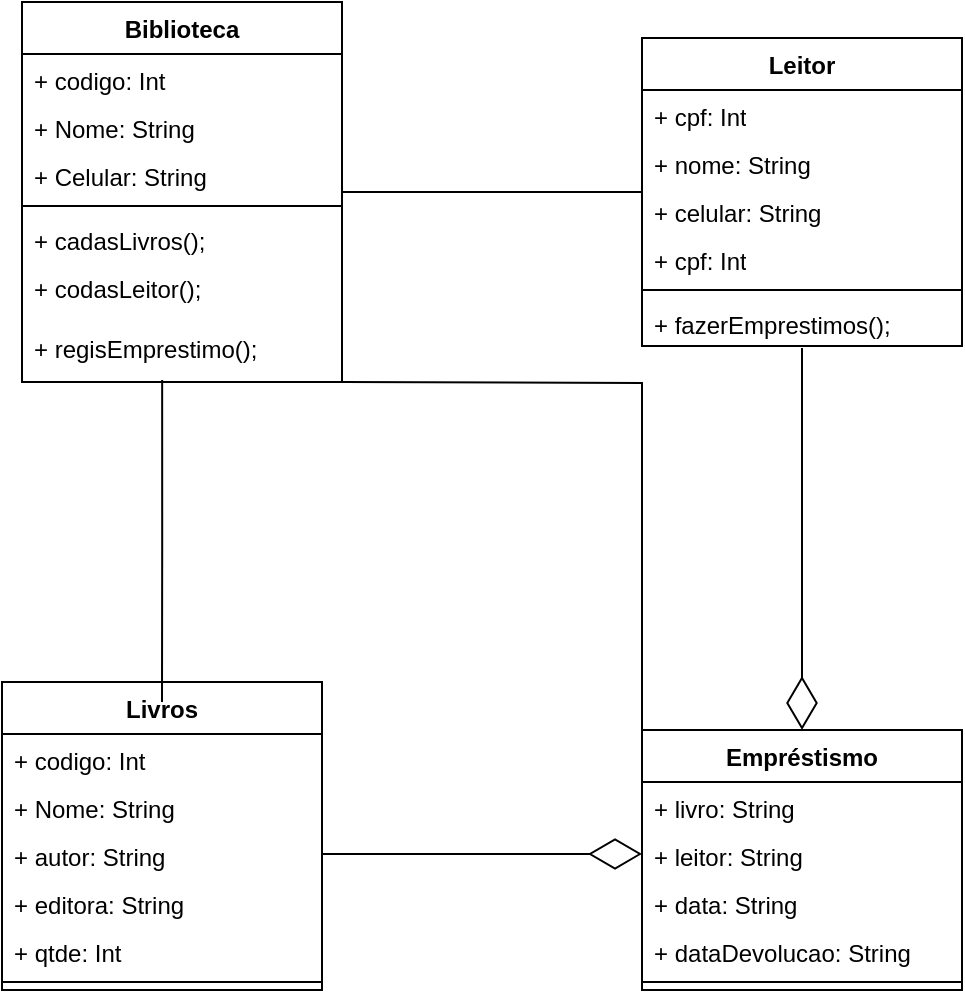 <mxfile version="28.1.2">
  <diagram name="Página-1" id="_cx9fYupTpqdHyy4ySHQ">
    <mxGraphModel dx="1141" dy="658" grid="1" gridSize="10" guides="1" tooltips="1" connect="1" arrows="1" fold="1" page="1" pageScale="1" pageWidth="827" pageHeight="1169" math="0" shadow="0">
      <root>
        <mxCell id="0" />
        <mxCell id="1" parent="0" />
        <mxCell id="spHaujpmcXpkw8RPPU0o-3" value="Biblioteca" style="swimlane;fontStyle=1;align=center;verticalAlign=top;childLayout=stackLayout;horizontal=1;startSize=26;horizontalStack=0;resizeParent=1;resizeParentMax=0;resizeLast=0;collapsible=1;marginBottom=0;whiteSpace=wrap;html=1;" vertex="1" parent="1">
          <mxGeometry x="70" y="280" width="160" height="190" as="geometry" />
        </mxCell>
        <mxCell id="spHaujpmcXpkw8RPPU0o-4" value="+ codigo: Int" style="text;strokeColor=none;fillColor=none;align=left;verticalAlign=top;spacingLeft=4;spacingRight=4;overflow=hidden;rotatable=0;points=[[0,0.5],[1,0.5]];portConstraint=eastwest;whiteSpace=wrap;html=1;" vertex="1" parent="spHaujpmcXpkw8RPPU0o-3">
          <mxGeometry y="26" width="160" height="24" as="geometry" />
        </mxCell>
        <mxCell id="spHaujpmcXpkw8RPPU0o-5" value="+ Nome: String" style="text;strokeColor=none;fillColor=none;align=left;verticalAlign=top;spacingLeft=4;spacingRight=4;overflow=hidden;rotatable=0;points=[[0,0.5],[1,0.5]];portConstraint=eastwest;whiteSpace=wrap;html=1;" vertex="1" parent="spHaujpmcXpkw8RPPU0o-3">
          <mxGeometry y="50" width="160" height="24" as="geometry" />
        </mxCell>
        <mxCell id="spHaujpmcXpkw8RPPU0o-6" value="+ Celular: String" style="text;strokeColor=none;fillColor=none;align=left;verticalAlign=top;spacingLeft=4;spacingRight=4;overflow=hidden;rotatable=0;points=[[0,0.5],[1,0.5]];portConstraint=eastwest;whiteSpace=wrap;html=1;" vertex="1" parent="spHaujpmcXpkw8RPPU0o-3">
          <mxGeometry y="74" width="160" height="24" as="geometry" />
        </mxCell>
        <mxCell id="spHaujpmcXpkw8RPPU0o-7" value="" style="line;strokeWidth=1;fillColor=none;align=left;verticalAlign=middle;spacingTop=-1;spacingLeft=3;spacingRight=3;rotatable=0;labelPosition=right;points=[];portConstraint=eastwest;strokeColor=inherit;" vertex="1" parent="spHaujpmcXpkw8RPPU0o-3">
          <mxGeometry y="98" width="160" height="8" as="geometry" />
        </mxCell>
        <mxCell id="spHaujpmcXpkw8RPPU0o-8" value="+ cadasLivros();" style="text;strokeColor=none;fillColor=none;align=left;verticalAlign=top;spacingLeft=4;spacingRight=4;overflow=hidden;rotatable=0;points=[[0,0.5],[1,0.5]];portConstraint=eastwest;whiteSpace=wrap;html=1;" vertex="1" parent="spHaujpmcXpkw8RPPU0o-3">
          <mxGeometry y="106" width="160" height="24" as="geometry" />
        </mxCell>
        <mxCell id="spHaujpmcXpkw8RPPU0o-19" value="+ codasLeitor();" style="text;strokeColor=none;fillColor=none;align=left;verticalAlign=top;spacingLeft=4;spacingRight=4;overflow=hidden;rotatable=0;points=[[0,0.5],[1,0.5]];portConstraint=eastwest;whiteSpace=wrap;html=1;" vertex="1" parent="spHaujpmcXpkw8RPPU0o-3">
          <mxGeometry y="130" width="160" height="30" as="geometry" />
        </mxCell>
        <mxCell id="spHaujpmcXpkw8RPPU0o-9" value="+ regisEmprestimo();" style="text;strokeColor=none;fillColor=none;align=left;verticalAlign=top;spacingLeft=4;spacingRight=4;overflow=hidden;rotatable=0;points=[[0,0.5],[1,0.5]];portConstraint=eastwest;whiteSpace=wrap;html=1;" vertex="1" parent="spHaujpmcXpkw8RPPU0o-3">
          <mxGeometry y="160" width="160" height="30" as="geometry" />
        </mxCell>
        <mxCell id="spHaujpmcXpkw8RPPU0o-10" value="Leitor" style="swimlane;fontStyle=1;align=center;verticalAlign=top;childLayout=stackLayout;horizontal=1;startSize=26;horizontalStack=0;resizeParent=1;resizeParentMax=0;resizeLast=0;collapsible=1;marginBottom=0;whiteSpace=wrap;html=1;" vertex="1" parent="1">
          <mxGeometry x="380" y="298" width="160" height="154" as="geometry" />
        </mxCell>
        <mxCell id="spHaujpmcXpkw8RPPU0o-50" value="+ cpf: Int" style="text;strokeColor=none;fillColor=none;align=left;verticalAlign=top;spacingLeft=4;spacingRight=4;overflow=hidden;rotatable=0;points=[[0,0.5],[1,0.5]];portConstraint=eastwest;whiteSpace=wrap;html=1;" vertex="1" parent="spHaujpmcXpkw8RPPU0o-10">
          <mxGeometry y="26" width="160" height="24" as="geometry" />
        </mxCell>
        <mxCell id="spHaujpmcXpkw8RPPU0o-52" value="+ nome: String" style="text;strokeColor=none;fillColor=none;align=left;verticalAlign=top;spacingLeft=4;spacingRight=4;overflow=hidden;rotatable=0;points=[[0,0.5],[1,0.5]];portConstraint=eastwest;whiteSpace=wrap;html=1;" vertex="1" parent="spHaujpmcXpkw8RPPU0o-10">
          <mxGeometry y="50" width="160" height="24" as="geometry" />
        </mxCell>
        <mxCell id="spHaujpmcXpkw8RPPU0o-53" value="+ celular: String" style="text;strokeColor=none;fillColor=none;align=left;verticalAlign=top;spacingLeft=4;spacingRight=4;overflow=hidden;rotatable=0;points=[[0,0.5],[1,0.5]];portConstraint=eastwest;whiteSpace=wrap;html=1;" vertex="1" parent="spHaujpmcXpkw8RPPU0o-10">
          <mxGeometry y="74" width="160" height="24" as="geometry" />
        </mxCell>
        <mxCell id="spHaujpmcXpkw8RPPU0o-51" value="+ cpf: Int" style="text;strokeColor=none;fillColor=none;align=left;verticalAlign=top;spacingLeft=4;spacingRight=4;overflow=hidden;rotatable=0;points=[[0,0.5],[1,0.5]];portConstraint=eastwest;whiteSpace=wrap;html=1;" vertex="1" parent="spHaujpmcXpkw8RPPU0o-10">
          <mxGeometry y="98" width="160" height="24" as="geometry" />
        </mxCell>
        <mxCell id="spHaujpmcXpkw8RPPU0o-11" value="" style="line;strokeWidth=1;fillColor=none;align=left;verticalAlign=middle;spacingTop=-1;spacingLeft=3;spacingRight=3;rotatable=0;labelPosition=right;points=[];portConstraint=eastwest;strokeColor=inherit;" vertex="1" parent="spHaujpmcXpkw8RPPU0o-10">
          <mxGeometry y="122" width="160" height="8" as="geometry" />
        </mxCell>
        <mxCell id="spHaujpmcXpkw8RPPU0o-54" value="+ fazerEmprestimos();" style="text;strokeColor=none;fillColor=none;align=left;verticalAlign=top;spacingLeft=4;spacingRight=4;overflow=hidden;rotatable=0;points=[[0,0.5],[1,0.5]];portConstraint=eastwest;whiteSpace=wrap;html=1;" vertex="1" parent="spHaujpmcXpkw8RPPU0o-10">
          <mxGeometry y="130" width="160" height="24" as="geometry" />
        </mxCell>
        <mxCell id="spHaujpmcXpkw8RPPU0o-13" value="" style="endArrow=none;endSize=12;html=1;rounded=0;exitX=0;exitY=0.5;exitDx=0;exitDy=0;endFill=0;" edge="1" parent="1" source="spHaujpmcXpkw8RPPU0o-10" target="spHaujpmcXpkw8RPPU0o-3">
          <mxGeometry y="10" width="160" relative="1" as="geometry">
            <mxPoint x="400" y="308.5" as="sourcePoint" />
            <mxPoint x="270" y="308.5" as="targetPoint" />
            <mxPoint as="offset" />
          </mxGeometry>
        </mxCell>
        <mxCell id="spHaujpmcXpkw8RPPU0o-20" value="Livros" style="swimlane;fontStyle=1;align=center;verticalAlign=top;childLayout=stackLayout;horizontal=1;startSize=26;horizontalStack=0;resizeParent=1;resizeParentMax=0;resizeLast=0;collapsible=1;marginBottom=0;whiteSpace=wrap;html=1;" vertex="1" parent="1">
          <mxGeometry x="60" y="620" width="160" height="154" as="geometry" />
        </mxCell>
        <mxCell id="spHaujpmcXpkw8RPPU0o-21" value="+ codigo: Int" style="text;strokeColor=none;fillColor=none;align=left;verticalAlign=top;spacingLeft=4;spacingRight=4;overflow=hidden;rotatable=0;points=[[0,0.5],[1,0.5]];portConstraint=eastwest;whiteSpace=wrap;html=1;" vertex="1" parent="spHaujpmcXpkw8RPPU0o-20">
          <mxGeometry y="26" width="160" height="24" as="geometry" />
        </mxCell>
        <mxCell id="spHaujpmcXpkw8RPPU0o-22" value="+ Nome: String" style="text;strokeColor=none;fillColor=none;align=left;verticalAlign=top;spacingLeft=4;spacingRight=4;overflow=hidden;rotatable=0;points=[[0,0.5],[1,0.5]];portConstraint=eastwest;whiteSpace=wrap;html=1;" vertex="1" parent="spHaujpmcXpkw8RPPU0o-20">
          <mxGeometry y="50" width="160" height="24" as="geometry" />
        </mxCell>
        <mxCell id="spHaujpmcXpkw8RPPU0o-23" value="+ autor: String" style="text;strokeColor=none;fillColor=none;align=left;verticalAlign=top;spacingLeft=4;spacingRight=4;overflow=hidden;rotatable=0;points=[[0,0.5],[1,0.5]];portConstraint=eastwest;whiteSpace=wrap;html=1;" vertex="1" parent="spHaujpmcXpkw8RPPU0o-20">
          <mxGeometry y="74" width="160" height="24" as="geometry" />
        </mxCell>
        <mxCell id="spHaujpmcXpkw8RPPU0o-35" value="+ editora: String" style="text;strokeColor=none;fillColor=none;align=left;verticalAlign=top;spacingLeft=4;spacingRight=4;overflow=hidden;rotatable=0;points=[[0,0.5],[1,0.5]];portConstraint=eastwest;whiteSpace=wrap;html=1;" vertex="1" parent="spHaujpmcXpkw8RPPU0o-20">
          <mxGeometry y="98" width="160" height="24" as="geometry" />
        </mxCell>
        <mxCell id="spHaujpmcXpkw8RPPU0o-28" value="+ qtde: Int" style="text;strokeColor=none;fillColor=none;align=left;verticalAlign=top;spacingLeft=4;spacingRight=4;overflow=hidden;rotatable=0;points=[[0,0.5],[1,0.5]];portConstraint=eastwest;whiteSpace=wrap;html=1;" vertex="1" parent="spHaujpmcXpkw8RPPU0o-20">
          <mxGeometry y="122" width="160" height="24" as="geometry" />
        </mxCell>
        <mxCell id="spHaujpmcXpkw8RPPU0o-24" value="" style="line;strokeWidth=1;fillColor=none;align=left;verticalAlign=middle;spacingTop=-1;spacingLeft=3;spacingRight=3;rotatable=0;labelPosition=right;points=[];portConstraint=eastwest;strokeColor=inherit;" vertex="1" parent="spHaujpmcXpkw8RPPU0o-20">
          <mxGeometry y="146" width="160" height="8" as="geometry" />
        </mxCell>
        <mxCell id="spHaujpmcXpkw8RPPU0o-37" style="edgeStyle=orthogonalEdgeStyle;rounded=0;orthogonalLoop=1;jettySize=auto;html=1;exitX=0.438;exitY=0.967;exitDx=0;exitDy=0;exitPerimeter=0;endArrow=none;endFill=0;" edge="1" parent="1" source="spHaujpmcXpkw8RPPU0o-9">
          <mxGeometry relative="1" as="geometry">
            <mxPoint x="143" y="471" as="sourcePoint" />
            <mxPoint x="140" y="630" as="targetPoint" />
          </mxGeometry>
        </mxCell>
        <mxCell id="spHaujpmcXpkw8RPPU0o-39" value="Empréstismo" style="swimlane;fontStyle=1;align=center;verticalAlign=top;childLayout=stackLayout;horizontal=1;startSize=26;horizontalStack=0;resizeParent=1;resizeParentMax=0;resizeLast=0;collapsible=1;marginBottom=0;whiteSpace=wrap;html=1;" vertex="1" parent="1">
          <mxGeometry x="380" y="644" width="160" height="130" as="geometry" />
        </mxCell>
        <mxCell id="spHaujpmcXpkw8RPPU0o-40" value="+ livro: String" style="text;strokeColor=none;fillColor=none;align=left;verticalAlign=top;spacingLeft=4;spacingRight=4;overflow=hidden;rotatable=0;points=[[0,0.5],[1,0.5]];portConstraint=eastwest;whiteSpace=wrap;html=1;" vertex="1" parent="spHaujpmcXpkw8RPPU0o-39">
          <mxGeometry y="26" width="160" height="24" as="geometry" />
        </mxCell>
        <mxCell id="spHaujpmcXpkw8RPPU0o-44" value="+ leitor&lt;span style=&quot;color: rgba(0, 0, 0, 0); font-family: monospace; font-size: 0px; text-wrap-mode: nowrap;&quot;&gt;%3CmxGraphModel%3E%3Croot%3E%3CmxCell%20id%3D%220%22%2F%3E%3CmxCell%20id%3D%221%22%20parent%3D%220%22%2F%3E%3CmxCell%20id%3D%222%22%20value%3D%22%2B%20livro%3A%20String%22%20style%3D%22text%3BstrokeColor%3Dnone%3BfillColor%3Dnone%3Balign%3Dleft%3BverticalAlign%3Dtop%3BspacingLeft%3D4%3BspacingRight%3D4%3Boverflow%3Dhidden%3Brotatable%3D0%3Bpoints%3D%5B%5B0%2C0.5%5D%2C%5B1%2C0.5%5D%5D%3BportConstraint%3Deastwest%3BwhiteSpace%3Dwrap%3Bhtml%3D1%3B%22%20vertex%3D%221%22%20parent%3D%221%22%3E%3CmxGeometry%20x%3D%22400%22%20y%3D%22682%22%20width%3D%22160%22%20height%3D%2224%22%20as%3D%22geometry%22%2F%3E%3C%2FmxCell%3E%3C%2Froot%3E%3C%2FmxGraphModel%3E&lt;/span&gt;: String" style="text;strokeColor=none;fillColor=none;align=left;verticalAlign=top;spacingLeft=4;spacingRight=4;overflow=hidden;rotatable=0;points=[[0,0.5],[1,0.5]];portConstraint=eastwest;whiteSpace=wrap;html=1;" vertex="1" parent="spHaujpmcXpkw8RPPU0o-39">
          <mxGeometry y="50" width="160" height="24" as="geometry" />
        </mxCell>
        <mxCell id="spHaujpmcXpkw8RPPU0o-45" value="+ data&lt;span style=&quot;color: rgba(0, 0, 0, 0); font-family: monospace; font-size: 0px; text-wrap-mode: nowrap;&quot;&gt;%3CmxGraphModel%3E%3Croot%3E%3CmxCell%20id%3D%220%22%2F%3E%3CmxCell%20id%3D%221%22%20parent%3D%220%22%2F%3E%3CmxCell%20id%3D%222%22%20value%3D%22%2B%20livro%3A%20String%22%20style%3D%22text%3BstrokeColor%3Dnone%3BfillColor%3Dnone%3Balign%3Dleft%3BverticalAlign%3Dtop%3BspacingLeft%3D4%3BspacingRight%3D4%3Boverflow%3Dhidden%3Brotatable%3D0%3Bpoints%3D%5B%5B0%2C0.5%5D%2C%5B1%2C0.5%5D%5D%3BportConstraint%3Deastwest%3BwhiteSpace%3Dwrap%3Bhtml%3D1%3B%22%20vertex%3D%221%22%20parent%3D%221%22%3E%3CmxGeometry%20x%3D%22400%22%20y%3D%22682%22%20width%3D%22160%22%20height%3D%2224%22%20as%3D%22geometry%22%2F%3E%3C%2FmxCell%3E%3C%2Froot%3E%3C%2FmxGraphModel%3E&lt;/span&gt;: String" style="text;strokeColor=none;fillColor=none;align=left;verticalAlign=top;spacingLeft=4;spacingRight=4;overflow=hidden;rotatable=0;points=[[0,0.5],[1,0.5]];portConstraint=eastwest;whiteSpace=wrap;html=1;" vertex="1" parent="spHaujpmcXpkw8RPPU0o-39">
          <mxGeometry y="74" width="160" height="24" as="geometry" />
        </mxCell>
        <mxCell id="spHaujpmcXpkw8RPPU0o-46" value="+ dataDevolucao&lt;span style=&quot;color: rgba(0, 0, 0, 0); font-family: monospace; font-size: 0px; text-wrap-mode: nowrap;&quot;&gt;%3CmxGraphModel%3E%3Croot%3E%3CmxCell%20id%3D%220%22%2F%3E%3CmxCell%20id%3D%221%22%20parent%3D%220%22%2F%3E%3CmxCell%20id%3D%222%22%20value%3D%22%2B%20livro%3A%20String%22%20style%3D%22text%3BstrokeColor%3Dnone%3BfillColor%3Dnone%3Balign%3Dleft%3BverticalAlign%3Dtop%3BspacingLeft%3D4%3BspacingRight%3D4%3Boverflow%3Dhidden%3Brotatable%3D0%3Bpoints%3D%5B%5B0%2C0.5%5D%2C%5B1%2C0.5%5D%5D%3BportConstraint%3Deastwest%3BwhiteSpace%3Dwrap%3Bhtml%3D1%3B%22%20vertex%3D%221%22%20parent%3D%221%22%3E%3CmxGeometry%20x%3D%22400%22%20y%3D%22682%22%20width%3D%22160%22%20height%3D%2224%22%20as%3D%22geometry%22%2F%3E%3C%2FmxCell%3E%3C%2Froot%3E%3C%2FmxGraphModel%3EDe&lt;/span&gt;: String" style="text;strokeColor=none;fillColor=none;align=left;verticalAlign=top;spacingLeft=4;spacingRight=4;overflow=hidden;rotatable=0;points=[[0,0.5],[1,0.5]];portConstraint=eastwest;whiteSpace=wrap;html=1;" vertex="1" parent="spHaujpmcXpkw8RPPU0o-39">
          <mxGeometry y="98" width="160" height="24" as="geometry" />
        </mxCell>
        <mxCell id="spHaujpmcXpkw8RPPU0o-42" value="" style="line;strokeWidth=1;fillColor=none;align=left;verticalAlign=middle;spacingTop=-1;spacingLeft=3;spacingRight=3;rotatable=0;labelPosition=right;points=[];portConstraint=eastwest;strokeColor=inherit;" vertex="1" parent="spHaujpmcXpkw8RPPU0o-39">
          <mxGeometry y="122" width="160" height="8" as="geometry" />
        </mxCell>
        <mxCell id="spHaujpmcXpkw8RPPU0o-43" value="" style="endArrow=diamondThin;endFill=0;endSize=24;html=1;rounded=0;exitX=1;exitY=0.5;exitDx=0;exitDy=0;curved=0;entryX=0;entryY=0.5;entryDx=0;entryDy=0;" edge="1" parent="1" source="spHaujpmcXpkw8RPPU0o-23" target="spHaujpmcXpkw8RPPU0o-44">
          <mxGeometry width="160" relative="1" as="geometry">
            <mxPoint x="250" y="659" as="sourcePoint" />
            <mxPoint x="380" y="650" as="targetPoint" />
          </mxGeometry>
        </mxCell>
        <mxCell id="spHaujpmcXpkw8RPPU0o-47" value="" style="endArrow=diamondThin;endFill=0;endSize=24;html=1;rounded=0;curved=0;entryX=0.5;entryY=0;entryDx=0;entryDy=0;exitX=0.5;exitY=1.042;exitDx=0;exitDy=0;exitPerimeter=0;" edge="1" parent="1" source="spHaujpmcXpkw8RPPU0o-54" target="spHaujpmcXpkw8RPPU0o-39">
          <mxGeometry width="160" relative="1" as="geometry">
            <mxPoint x="460" y="410.992" as="sourcePoint" />
            <mxPoint x="510" y="550" as="targetPoint" />
          </mxGeometry>
        </mxCell>
        <mxCell id="spHaujpmcXpkw8RPPU0o-49" style="edgeStyle=orthogonalEdgeStyle;rounded=0;orthogonalLoop=1;jettySize=auto;html=1;entryX=0;entryY=0;entryDx=0;entryDy=0;endArrow=none;endFill=0;" edge="1" parent="1" target="spHaujpmcXpkw8RPPU0o-39">
          <mxGeometry relative="1" as="geometry">
            <mxPoint x="230" y="470" as="sourcePoint" />
            <mxPoint x="270" y="651" as="targetPoint" />
          </mxGeometry>
        </mxCell>
      </root>
    </mxGraphModel>
  </diagram>
</mxfile>
